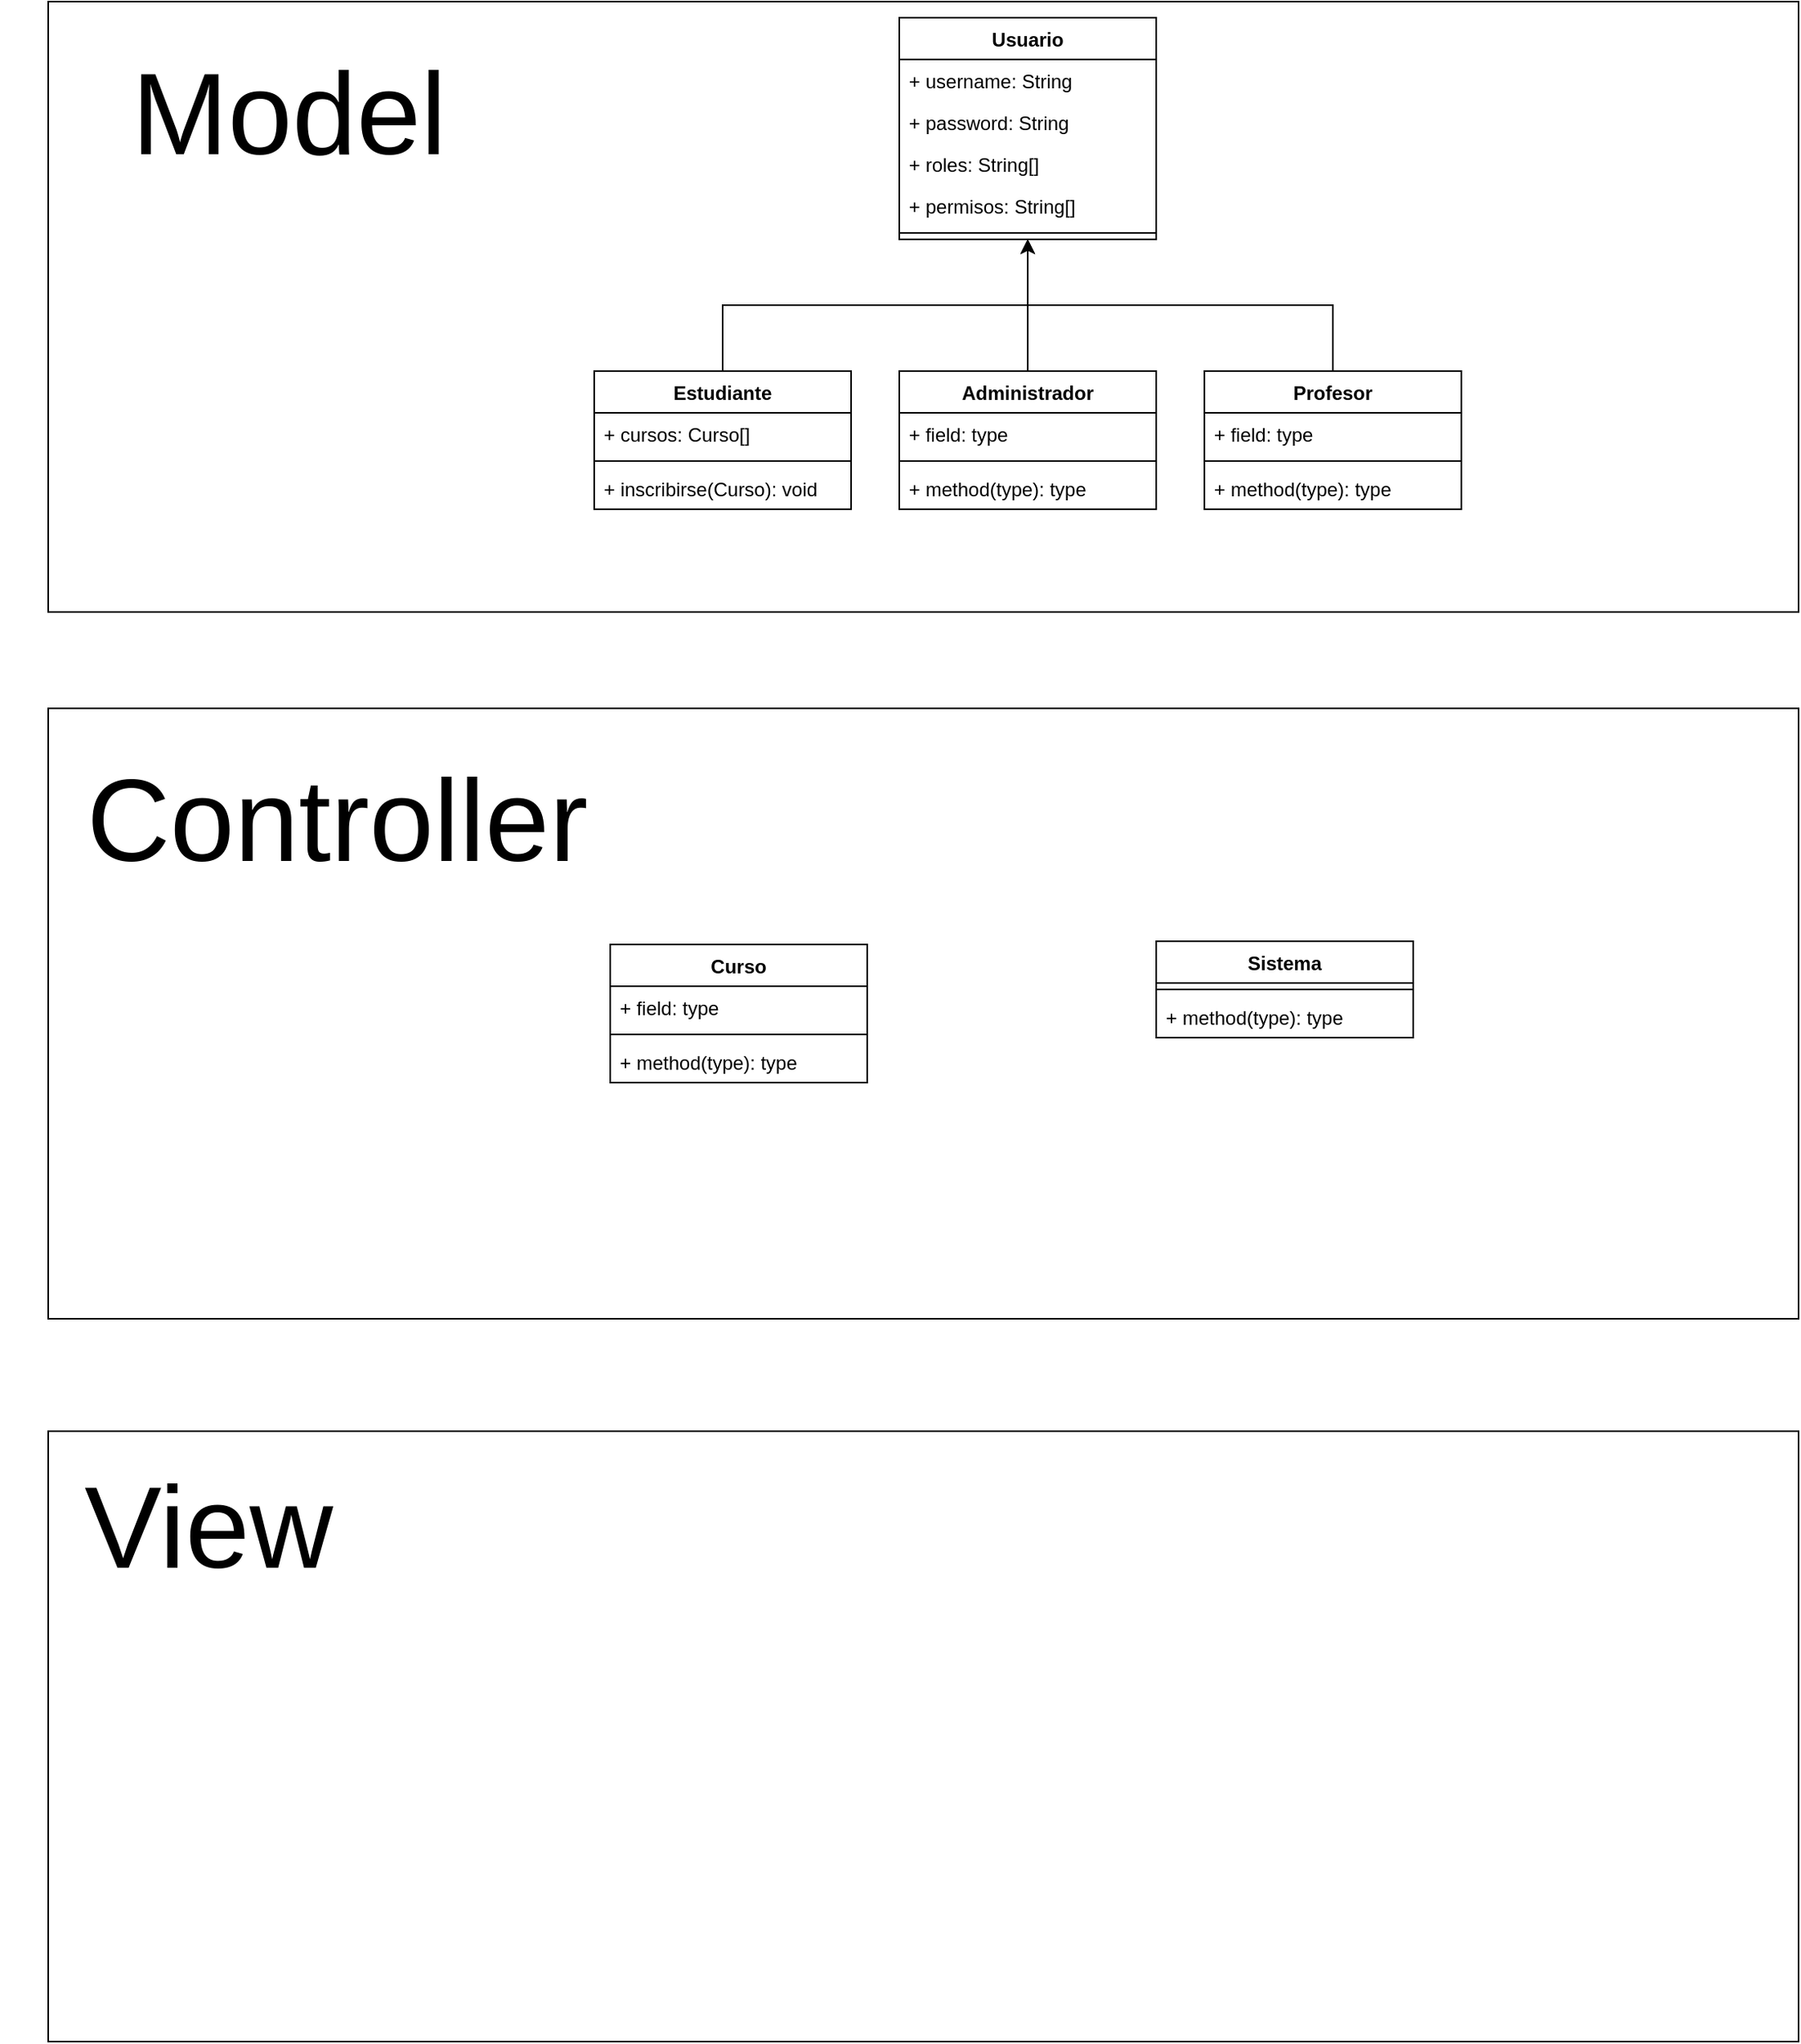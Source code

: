 <mxfile version="21.4.0" type="github" pages="2">
  <diagram name="Diagrama de clases" id="QBbL7el1UoL6svfnOJvB">
    <mxGraphModel dx="1632" dy="704" grid="1" gridSize="10" guides="1" tooltips="1" connect="1" arrows="1" fold="1" page="1" pageScale="1" pageWidth="827" pageHeight="1169" math="0" shadow="0">
      <root>
        <mxCell id="0" />
        <mxCell id="1" parent="0" />
        <mxCell id="73bGlY0so8Z3upH3C3ya-1" value="" style="rounded=0;whiteSpace=wrap;html=1;" vertex="1" parent="1">
          <mxGeometry width="1090" height="380" as="geometry" />
        </mxCell>
        <mxCell id="73bGlY0so8Z3upH3C3ya-2" value="&lt;font style=&quot;font-size: 72px;&quot;&gt;Model&lt;/font&gt;" style="text;html=1;strokeColor=none;fillColor=none;align=center;verticalAlign=middle;whiteSpace=wrap;rounded=0;" vertex="1" parent="1">
          <mxGeometry x="20" y="10" width="260" height="120" as="geometry" />
        </mxCell>
        <mxCell id="73bGlY0so8Z3upH3C3ya-3" value="" style="rounded=0;whiteSpace=wrap;html=1;" vertex="1" parent="1">
          <mxGeometry y="440" width="1090" height="380" as="geometry" />
        </mxCell>
        <mxCell id="73bGlY0so8Z3upH3C3ya-4" value="&lt;font style=&quot;font-size: 72px;&quot;&gt;Controller&lt;/font&gt;" style="text;html=1;strokeColor=none;fillColor=none;align=center;verticalAlign=middle;whiteSpace=wrap;rounded=0;" vertex="1" parent="1">
          <mxGeometry x="50" y="450" width="260" height="120" as="geometry" />
        </mxCell>
        <mxCell id="Gk_cWEBh4F6t9IsezN-V-1" value="" style="rounded=0;whiteSpace=wrap;html=1;" vertex="1" parent="1">
          <mxGeometry y="890" width="1090" height="380" as="geometry" />
        </mxCell>
        <mxCell id="Gk_cWEBh4F6t9IsezN-V-2" value="&lt;font style=&quot;font-size: 72px;&quot;&gt;View&lt;/font&gt;" style="text;html=1;strokeColor=none;fillColor=none;align=center;verticalAlign=middle;whiteSpace=wrap;rounded=0;" vertex="1" parent="1">
          <mxGeometry x="-30" y="890" width="260" height="120" as="geometry" />
        </mxCell>
        <mxCell id="Gk_cWEBh4F6t9IsezN-V-38" style="edgeStyle=orthogonalEdgeStyle;rounded=0;orthogonalLoop=1;jettySize=auto;html=1;exitX=0.5;exitY=0;exitDx=0;exitDy=0;" edge="1" parent="1" source="Gk_cWEBh4F6t9IsezN-V-4" target="Gk_cWEBh4F6t9IsezN-V-24">
          <mxGeometry relative="1" as="geometry" />
        </mxCell>
        <mxCell id="Gk_cWEBh4F6t9IsezN-V-4" value="Estudiante" style="swimlane;fontStyle=1;align=center;verticalAlign=top;childLayout=stackLayout;horizontal=1;startSize=26;horizontalStack=0;resizeParent=1;resizeParentMax=0;resizeLast=0;collapsible=1;marginBottom=0;whiteSpace=wrap;html=1;" vertex="1" parent="1">
          <mxGeometry x="340" y="230" width="160" height="86" as="geometry" />
        </mxCell>
        <mxCell id="Gk_cWEBh4F6t9IsezN-V-5" value="+ cursos: Curso[]" style="text;strokeColor=none;fillColor=none;align=left;verticalAlign=top;spacingLeft=4;spacingRight=4;overflow=hidden;rotatable=0;points=[[0,0.5],[1,0.5]];portConstraint=eastwest;whiteSpace=wrap;html=1;" vertex="1" parent="Gk_cWEBh4F6t9IsezN-V-4">
          <mxGeometry y="26" width="160" height="26" as="geometry" />
        </mxCell>
        <mxCell id="Gk_cWEBh4F6t9IsezN-V-6" value="" style="line;strokeWidth=1;fillColor=none;align=left;verticalAlign=middle;spacingTop=-1;spacingLeft=3;spacingRight=3;rotatable=0;labelPosition=right;points=[];portConstraint=eastwest;strokeColor=inherit;" vertex="1" parent="Gk_cWEBh4F6t9IsezN-V-4">
          <mxGeometry y="52" width="160" height="8" as="geometry" />
        </mxCell>
        <mxCell id="Gk_cWEBh4F6t9IsezN-V-7" value="+ inscribirse(Curso): void" style="text;strokeColor=none;fillColor=none;align=left;verticalAlign=top;spacingLeft=4;spacingRight=4;overflow=hidden;rotatable=0;points=[[0,0.5],[1,0.5]];portConstraint=eastwest;whiteSpace=wrap;html=1;" vertex="1" parent="Gk_cWEBh4F6t9IsezN-V-4">
          <mxGeometry y="60" width="160" height="26" as="geometry" />
        </mxCell>
        <mxCell id="Gk_cWEBh4F6t9IsezN-V-8" value="Curso" style="swimlane;fontStyle=1;align=center;verticalAlign=top;childLayout=stackLayout;horizontal=1;startSize=26;horizontalStack=0;resizeParent=1;resizeParentMax=0;resizeLast=0;collapsible=1;marginBottom=0;whiteSpace=wrap;html=1;" vertex="1" parent="1">
          <mxGeometry x="350" y="587" width="160" height="86" as="geometry" />
        </mxCell>
        <mxCell id="Gk_cWEBh4F6t9IsezN-V-9" value="+ field: type" style="text;strokeColor=none;fillColor=none;align=left;verticalAlign=top;spacingLeft=4;spacingRight=4;overflow=hidden;rotatable=0;points=[[0,0.5],[1,0.5]];portConstraint=eastwest;whiteSpace=wrap;html=1;" vertex="1" parent="Gk_cWEBh4F6t9IsezN-V-8">
          <mxGeometry y="26" width="160" height="26" as="geometry" />
        </mxCell>
        <mxCell id="Gk_cWEBh4F6t9IsezN-V-10" value="" style="line;strokeWidth=1;fillColor=none;align=left;verticalAlign=middle;spacingTop=-1;spacingLeft=3;spacingRight=3;rotatable=0;labelPosition=right;points=[];portConstraint=eastwest;strokeColor=inherit;" vertex="1" parent="Gk_cWEBh4F6t9IsezN-V-8">
          <mxGeometry y="52" width="160" height="8" as="geometry" />
        </mxCell>
        <mxCell id="Gk_cWEBh4F6t9IsezN-V-11" value="+ method(type): type" style="text;strokeColor=none;fillColor=none;align=left;verticalAlign=top;spacingLeft=4;spacingRight=4;overflow=hidden;rotatable=0;points=[[0,0.5],[1,0.5]];portConstraint=eastwest;whiteSpace=wrap;html=1;" vertex="1" parent="Gk_cWEBh4F6t9IsezN-V-8">
          <mxGeometry y="60" width="160" height="26" as="geometry" />
        </mxCell>
        <mxCell id="Gk_cWEBh4F6t9IsezN-V-39" style="edgeStyle=orthogonalEdgeStyle;rounded=0;orthogonalLoop=1;jettySize=auto;html=1;exitX=0.5;exitY=0;exitDx=0;exitDy=0;" edge="1" parent="1" source="Gk_cWEBh4F6t9IsezN-V-12" target="Gk_cWEBh4F6t9IsezN-V-24">
          <mxGeometry relative="1" as="geometry" />
        </mxCell>
        <mxCell id="Gk_cWEBh4F6t9IsezN-V-12" value="Profesor" style="swimlane;fontStyle=1;align=center;verticalAlign=top;childLayout=stackLayout;horizontal=1;startSize=26;horizontalStack=0;resizeParent=1;resizeParentMax=0;resizeLast=0;collapsible=1;marginBottom=0;whiteSpace=wrap;html=1;" vertex="1" parent="1">
          <mxGeometry x="720" y="230" width="160" height="86" as="geometry" />
        </mxCell>
        <mxCell id="Gk_cWEBh4F6t9IsezN-V-13" value="+ field: type" style="text;strokeColor=none;fillColor=none;align=left;verticalAlign=top;spacingLeft=4;spacingRight=4;overflow=hidden;rotatable=0;points=[[0,0.5],[1,0.5]];portConstraint=eastwest;whiteSpace=wrap;html=1;" vertex="1" parent="Gk_cWEBh4F6t9IsezN-V-12">
          <mxGeometry y="26" width="160" height="26" as="geometry" />
        </mxCell>
        <mxCell id="Gk_cWEBh4F6t9IsezN-V-14" value="" style="line;strokeWidth=1;fillColor=none;align=left;verticalAlign=middle;spacingTop=-1;spacingLeft=3;spacingRight=3;rotatable=0;labelPosition=right;points=[];portConstraint=eastwest;strokeColor=inherit;" vertex="1" parent="Gk_cWEBh4F6t9IsezN-V-12">
          <mxGeometry y="52" width="160" height="8" as="geometry" />
        </mxCell>
        <mxCell id="Gk_cWEBh4F6t9IsezN-V-15" value="+ method(type): type" style="text;strokeColor=none;fillColor=none;align=left;verticalAlign=top;spacingLeft=4;spacingRight=4;overflow=hidden;rotatable=0;points=[[0,0.5],[1,0.5]];portConstraint=eastwest;whiteSpace=wrap;html=1;" vertex="1" parent="Gk_cWEBh4F6t9IsezN-V-12">
          <mxGeometry y="60" width="160" height="26" as="geometry" />
        </mxCell>
        <mxCell id="Gk_cWEBh4F6t9IsezN-V-37" style="edgeStyle=orthogonalEdgeStyle;rounded=0;orthogonalLoop=1;jettySize=auto;html=1;exitX=0.5;exitY=0;exitDx=0;exitDy=0;" edge="1" parent="1" source="Gk_cWEBh4F6t9IsezN-V-16" target="Gk_cWEBh4F6t9IsezN-V-24">
          <mxGeometry relative="1" as="geometry" />
        </mxCell>
        <mxCell id="Gk_cWEBh4F6t9IsezN-V-16" value="Administrador" style="swimlane;fontStyle=1;align=center;verticalAlign=top;childLayout=stackLayout;horizontal=1;startSize=26;horizontalStack=0;resizeParent=1;resizeParentMax=0;resizeLast=0;collapsible=1;marginBottom=0;whiteSpace=wrap;html=1;" vertex="1" parent="1">
          <mxGeometry x="530" y="230" width="160" height="86" as="geometry" />
        </mxCell>
        <mxCell id="Gk_cWEBh4F6t9IsezN-V-17" value="+ field: type" style="text;strokeColor=none;fillColor=none;align=left;verticalAlign=top;spacingLeft=4;spacingRight=4;overflow=hidden;rotatable=0;points=[[0,0.5],[1,0.5]];portConstraint=eastwest;whiteSpace=wrap;html=1;" vertex="1" parent="Gk_cWEBh4F6t9IsezN-V-16">
          <mxGeometry y="26" width="160" height="26" as="geometry" />
        </mxCell>
        <mxCell id="Gk_cWEBh4F6t9IsezN-V-18" value="" style="line;strokeWidth=1;fillColor=none;align=left;verticalAlign=middle;spacingTop=-1;spacingLeft=3;spacingRight=3;rotatable=0;labelPosition=right;points=[];portConstraint=eastwest;strokeColor=inherit;" vertex="1" parent="Gk_cWEBh4F6t9IsezN-V-16">
          <mxGeometry y="52" width="160" height="8" as="geometry" />
        </mxCell>
        <mxCell id="Gk_cWEBh4F6t9IsezN-V-19" value="+ method(type): type" style="text;strokeColor=none;fillColor=none;align=left;verticalAlign=top;spacingLeft=4;spacingRight=4;overflow=hidden;rotatable=0;points=[[0,0.5],[1,0.5]];portConstraint=eastwest;whiteSpace=wrap;html=1;" vertex="1" parent="Gk_cWEBh4F6t9IsezN-V-16">
          <mxGeometry y="60" width="160" height="26" as="geometry" />
        </mxCell>
        <mxCell id="Gk_cWEBh4F6t9IsezN-V-24" value="Usuario" style="swimlane;fontStyle=1;align=center;verticalAlign=top;childLayout=stackLayout;horizontal=1;startSize=26;horizontalStack=0;resizeParent=1;resizeParentMax=0;resizeLast=0;collapsible=1;marginBottom=0;whiteSpace=wrap;html=1;" vertex="1" parent="1">
          <mxGeometry x="530" y="10" width="160" height="138" as="geometry" />
        </mxCell>
        <mxCell id="Gk_cWEBh4F6t9IsezN-V-25" value="+ username: String" style="text;strokeColor=none;fillColor=none;align=left;verticalAlign=top;spacingLeft=4;spacingRight=4;overflow=hidden;rotatable=0;points=[[0,0.5],[1,0.5]];portConstraint=eastwest;whiteSpace=wrap;html=1;" vertex="1" parent="Gk_cWEBh4F6t9IsezN-V-24">
          <mxGeometry y="26" width="160" height="26" as="geometry" />
        </mxCell>
        <mxCell id="Gk_cWEBh4F6t9IsezN-V-36" value="+ password: String" style="text;strokeColor=none;fillColor=none;align=left;verticalAlign=top;spacingLeft=4;spacingRight=4;overflow=hidden;rotatable=0;points=[[0,0.5],[1,0.5]];portConstraint=eastwest;whiteSpace=wrap;html=1;" vertex="1" parent="Gk_cWEBh4F6t9IsezN-V-24">
          <mxGeometry y="52" width="160" height="26" as="geometry" />
        </mxCell>
        <mxCell id="Gk_cWEBh4F6t9IsezN-V-40" value="+ roles: String[]" style="text;strokeColor=none;fillColor=none;align=left;verticalAlign=top;spacingLeft=4;spacingRight=4;overflow=hidden;rotatable=0;points=[[0,0.5],[1,0.5]];portConstraint=eastwest;whiteSpace=wrap;html=1;" vertex="1" parent="Gk_cWEBh4F6t9IsezN-V-24">
          <mxGeometry y="78" width="160" height="26" as="geometry" />
        </mxCell>
        <mxCell id="Gk_cWEBh4F6t9IsezN-V-41" value="+ permisos: String[]" style="text;strokeColor=none;fillColor=none;align=left;verticalAlign=top;spacingLeft=4;spacingRight=4;overflow=hidden;rotatable=0;points=[[0,0.5],[1,0.5]];portConstraint=eastwest;whiteSpace=wrap;html=1;" vertex="1" parent="Gk_cWEBh4F6t9IsezN-V-24">
          <mxGeometry y="104" width="160" height="26" as="geometry" />
        </mxCell>
        <mxCell id="Gk_cWEBh4F6t9IsezN-V-26" value="" style="line;strokeWidth=1;fillColor=none;align=left;verticalAlign=middle;spacingTop=-1;spacingLeft=3;spacingRight=3;rotatable=0;labelPosition=right;points=[];portConstraint=eastwest;strokeColor=inherit;" vertex="1" parent="Gk_cWEBh4F6t9IsezN-V-24">
          <mxGeometry y="130" width="160" height="8" as="geometry" />
        </mxCell>
        <mxCell id="Gk_cWEBh4F6t9IsezN-V-28" value="Sistema" style="swimlane;fontStyle=1;align=center;verticalAlign=top;childLayout=stackLayout;horizontal=1;startSize=26;horizontalStack=0;resizeParent=1;resizeParentMax=0;resizeLast=0;collapsible=1;marginBottom=0;whiteSpace=wrap;html=1;" vertex="1" parent="1">
          <mxGeometry x="690" y="585" width="160" height="60" as="geometry" />
        </mxCell>
        <mxCell id="Gk_cWEBh4F6t9IsezN-V-30" value="" style="line;strokeWidth=1;fillColor=none;align=left;verticalAlign=middle;spacingTop=-1;spacingLeft=3;spacingRight=3;rotatable=0;labelPosition=right;points=[];portConstraint=eastwest;strokeColor=inherit;" vertex="1" parent="Gk_cWEBh4F6t9IsezN-V-28">
          <mxGeometry y="26" width="160" height="8" as="geometry" />
        </mxCell>
        <mxCell id="Gk_cWEBh4F6t9IsezN-V-31" value="+ method(type): type" style="text;strokeColor=none;fillColor=none;align=left;verticalAlign=top;spacingLeft=4;spacingRight=4;overflow=hidden;rotatable=0;points=[[0,0.5],[1,0.5]];portConstraint=eastwest;whiteSpace=wrap;html=1;" vertex="1" parent="Gk_cWEBh4F6t9IsezN-V-28">
          <mxGeometry y="34" width="160" height="26" as="geometry" />
        </mxCell>
      </root>
    </mxGraphModel>
  </diagram>
  <diagram id="-2WuTaImzSwbZsCyglxW" name="Diagrama de casos de uso">
    <mxGraphModel grid="1" page="1" gridSize="10" guides="1" tooltips="1" connect="1" arrows="1" fold="1" pageScale="1" pageWidth="827" pageHeight="1169" math="0" shadow="0">
      <root>
        <mxCell id="0" />
        <mxCell id="1" parent="0" />
        <mxCell id="EkwNHCearNUyfbGUAOeU-1" value="" style="rounded=0;whiteSpace=wrap;html=1;" vertex="1" parent="1">
          <mxGeometry width="690" height="740" as="geometry" />
        </mxCell>
        <mxCell id="EkwNHCearNUyfbGUAOeU-2" value="Diagrama de casos de uso" style="text;html=1;strokeColor=none;fillColor=none;align=center;verticalAlign=middle;whiteSpace=wrap;rounded=0;fontSize=21;" vertex="1" parent="1">
          <mxGeometry x="340" y="-130" width="300" height="60" as="geometry" />
        </mxCell>
        <mxCell id="EkwNHCearNUyfbGUAOeU-3" value="Sistema para centro de aprendizaje" style="text;html=1;strokeColor=none;fillColor=none;align=center;verticalAlign=middle;whiteSpace=wrap;rounded=0;" vertex="1" parent="1">
          <mxGeometry x="155" y="10" width="200" height="30" as="geometry" />
        </mxCell>
        <mxCell id="EkwNHCearNUyfbGUAOeU-5" value="Administradores" style="shape=umlActor;verticalLabelPosition=bottom;verticalAlign=top;html=1;outlineConnect=0;" vertex="1" parent="1">
          <mxGeometry x="-60" y="60" width="60" height="120" as="geometry" />
        </mxCell>
        <mxCell id="28_HmdyWbX2J84_J4Alj-1" value="Planificar cursos" style="ellipse;whiteSpace=wrap;html=1;" vertex="1" parent="1">
          <mxGeometry x="390" y="90" width="90" height="50" as="geometry" />
        </mxCell>
        <mxCell id="M1fn-HkXDXHj6PjqMFjV-1" value="Estudiante" style="shape=umlActor;verticalLabelPosition=bottom;verticalAlign=top;html=1;outlineConnect=0;" vertex="1" parent="1">
          <mxGeometry x="-40" y="610" width="55" height="100" as="geometry" />
        </mxCell>
        <mxCell id="28_HmdyWbX2J84_J4Alj-2" value="Definir contenidos, estructuras y fechas de cursos" style="ellipse;whiteSpace=wrap;html=1;" vertex="1" parent="1">
          <mxGeometry x="535" y="60" width="150" height="50" as="geometry" />
        </mxCell>
        <mxCell id="EkwNHCearNUyfbGUAOeU-9" value="Crear rol de usuario" style="ellipse;whiteSpace=wrap;html=1;" vertex="1" parent="1">
          <mxGeometry x="100" y="50" width="90" height="50" as="geometry" />
        </mxCell>
        <mxCell id="28_HmdyWbX2J84_J4Alj-3" value="Diseñar y cargar evaluaciones, tareas y material." style="ellipse;whiteSpace=wrap;html=1;" vertex="1" parent="1">
          <mxGeometry x="550" y="120" width="130" height="60" as="geometry" />
        </mxCell>
        <mxCell id="M1fn-HkXDXHj6PjqMFjV-3" value="registrar&amp;nbsp;" style="ellipse;whiteSpace=wrap;html=1;" vertex="1" parent="1">
          <mxGeometry x="90" y="580" width="90" height="50" as="geometry" />
        </mxCell>
        <mxCell id="28_HmdyWbX2J84_J4Alj-4" value="Dar retroalimentación" style="ellipse;whiteSpace=wrap;html=1;" vertex="1" parent="1">
          <mxGeometry x="430" y="195" width="105" height="50" as="geometry" />
        </mxCell>
        <mxCell id="EkwNHCearNUyfbGUAOeU-10" value="Gestionar rol de usuario" style="ellipse;whiteSpace=wrap;html=1;" vertex="1" parent="1">
          <mxGeometry x="80" y="110" width="110" height="50" as="geometry" />
        </mxCell>
        <mxCell id="28_HmdyWbX2J84_J4Alj-5" value="Crear foros" style="ellipse;whiteSpace=wrap;html=1;" vertex="1" parent="1">
          <mxGeometry x="599" y="200" width="86" height="40" as="geometry" />
        </mxCell>
        <mxCell id="M1fn-HkXDXHj6PjqMFjV-4" value="acceder a la plataforma&amp;nbsp;" style="ellipse;whiteSpace=wrap;html=1;" vertex="1" parent="1">
          <mxGeometry x="80" y="670" width="90" height="50" as="geometry" />
        </mxCell>
        <mxCell id="28_HmdyWbX2J84_J4Alj-6" value="Comunicarse con soporte técnico" style="ellipse;whiteSpace=wrap;html=1;" vertex="1" parent="1">
          <mxGeometry x="562" y="270" width="110" height="60" as="geometry" />
        </mxCell>
        <mxCell id="EkwNHCearNUyfbGUAOeU-11" value="Asignar permisos" style="ellipse;whiteSpace=wrap;html=1;" vertex="1" parent="1">
          <mxGeometry x="90" y="170" width="110" height="50" as="geometry" />
        </mxCell>
        <mxCell id="28_HmdyWbX2J84_J4Alj-9" value="" style="endArrow=none;html=1;rounded=0;exitX=1;exitY=0.5;exitDx=0;exitDy=0;entryX=0.25;entryY=0.1;entryDx=0;entryDy=0;entryPerimeter=0;" edge="1" parent="1" source="28_HmdyWbX2J84_J4Alj-2" target="EkwNHCearNUyfbGUAOeU-4">
          <mxGeometry width="50" height="50" relative="1" as="geometry">
            <mxPoint x="755" y="100" as="sourcePoint" />
            <mxPoint x="885" y="130" as="targetPoint" />
          </mxGeometry>
        </mxCell>
        <mxCell id="EkwNHCearNUyfbGUAOeU-12" value="Definir curso" style="ellipse;whiteSpace=wrap;html=1;" vertex="1" parent="1">
          <mxGeometry x="85" y="230" width="120" height="50" as="geometry" />
        </mxCell>
        <mxCell id="M1fn-HkXDXHj6PjqMFjV-5" value="Revisar registro&amp;nbsp;" style="ellipse;whiteSpace=wrap;html=1;" vertex="1" parent="1">
          <mxGeometry x="220" y="610" width="100" height="50" as="geometry" />
        </mxCell>
        <mxCell id="28_HmdyWbX2J84_J4Alj-11" value="" style="endArrow=none;html=1;rounded=0;exitX=1;exitY=0.5;exitDx=0;exitDy=0;" edge="1" parent="1" source="28_HmdyWbX2J84_J4Alj-5" target="EkwNHCearNUyfbGUAOeU-4">
          <mxGeometry width="50" height="50" relative="1" as="geometry">
            <mxPoint x="745" y="280" as="sourcePoint" />
            <mxPoint x="855" y="217.5" as="targetPoint" />
          </mxGeometry>
        </mxCell>
        <mxCell id="M1fn-HkXDXHj6PjqMFjV-8" value="" style="endArrow=none;html=1;rounded=0;entryX=0.044;entryY=0.68;entryDx=0;entryDy=0;entryPerimeter=0;exitX=0.5;exitY=0.5;exitDx=0;exitDy=0;exitPerimeter=0;" edge="1" parent="1" source="M1fn-HkXDXHj6PjqMFjV-1" target="M1fn-HkXDXHj6PjqMFjV-3">
          <mxGeometry width="50" height="50" relative="1" as="geometry">
            <mxPoint x="30" y="640" as="sourcePoint" />
            <mxPoint x="150" y="220" as="targetPoint" />
          </mxGeometry>
        </mxCell>
        <mxCell id="28_HmdyWbX2J84_J4Alj-12" value="" style="endArrow=none;html=1;rounded=0;exitX=1;exitY=0.5;exitDx=0;exitDy=0;" edge="1" parent="1" source="28_HmdyWbX2J84_J4Alj-6" target="EkwNHCearNUyfbGUAOeU-4">
          <mxGeometry width="50" height="50" relative="1" as="geometry">
            <mxPoint x="697.0" y="290" as="sourcePoint" />
            <mxPoint x="855" y="235.0" as="targetPoint" />
          </mxGeometry>
        </mxCell>
        <mxCell id="M1fn-HkXDXHj6PjqMFjV-9" value="" style="endArrow=none;html=1;rounded=0;entryX=0;entryY=0.5;entryDx=0;entryDy=0;" edge="1" parent="1" target="M1fn-HkXDXHj6PjqMFjV-4">
          <mxGeometry width="50" height="50" relative="1" as="geometry">
            <mxPoint x="-10" y="660" as="sourcePoint" />
            <mxPoint x="150" y="220" as="targetPoint" />
          </mxGeometry>
        </mxCell>
        <mxCell id="28_HmdyWbX2J84_J4Alj-13" value="" style="endArrow=none;dashed=1;html=1;dashPattern=1 3;strokeWidth=2;rounded=0;entryX=0;entryY=0.5;entryDx=0;entryDy=0;exitX=1;exitY=0.5;exitDx=0;exitDy=0;" edge="1" parent="1" source="28_HmdyWbX2J84_J4Alj-1" target="28_HmdyWbX2J84_J4Alj-2">
          <mxGeometry width="50" height="50" relative="1" as="geometry">
            <mxPoint x="125" y="90" as="sourcePoint" />
            <mxPoint x="200" y="40" as="targetPoint" />
          </mxGeometry>
        </mxCell>
        <mxCell id="M1fn-HkXDXHj6PjqMFjV-10" value="" style="endArrow=none;dashed=1;html=1;rounded=0;entryX=0.978;entryY=0.64;entryDx=0;entryDy=0;entryPerimeter=0;exitX=0;exitY=0;exitDx=0;exitDy=0;" edge="1" parent="1" source="M1fn-HkXDXHj6PjqMFjV-5" target="M1fn-HkXDXHj6PjqMFjV-3">
          <mxGeometry width="50" height="50" relative="1" as="geometry">
            <mxPoint x="100" y="270" as="sourcePoint" />
            <mxPoint x="150" y="220" as="targetPoint" />
          </mxGeometry>
        </mxCell>
        <mxCell id="28_HmdyWbX2J84_J4Alj-14" value="" style="endArrow=none;dashed=1;html=1;dashPattern=1 3;strokeWidth=2;rounded=0;entryX=0;entryY=0.5;entryDx=0;entryDy=0;exitX=1;exitY=0.5;exitDx=0;exitDy=0;" edge="1" parent="1" source="28_HmdyWbX2J84_J4Alj-1" target="28_HmdyWbX2J84_J4Alj-3">
          <mxGeometry width="50" height="50" relative="1" as="geometry">
            <mxPoint x="205" y="250" as="sourcePoint" />
            <mxPoint x="255" y="200" as="targetPoint" />
          </mxGeometry>
        </mxCell>
        <mxCell id="M1fn-HkXDXHj6PjqMFjV-12" value="" style="endArrow=none;dashed=1;html=1;dashPattern=1 3;strokeWidth=2;rounded=0;entryX=0.33;entryY=1.04;entryDx=0;entryDy=0;entryPerimeter=0;exitX=0.944;exitY=0.7;exitDx=0;exitDy=0;exitPerimeter=0;" edge="1" parent="1" source="M1fn-HkXDXHj6PjqMFjV-4" target="M1fn-HkXDXHj6PjqMFjV-5">
          <mxGeometry width="50" height="50" relative="1" as="geometry">
            <mxPoint x="100" y="270" as="sourcePoint" />
            <mxPoint x="150" y="220" as="targetPoint" />
          </mxGeometry>
        </mxCell>
        <mxCell id="28_HmdyWbX2J84_J4Alj-15" value="" style="endArrow=none;dashed=1;html=1;dashPattern=1 3;strokeWidth=2;rounded=0;entryX=0;entryY=0.5;entryDx=0;entryDy=0;exitX=1;exitY=0.5;exitDx=0;exitDy=0;" edge="1" parent="1" source="28_HmdyWbX2J84_J4Alj-4" target="28_HmdyWbX2J84_J4Alj-5">
          <mxGeometry width="50" height="50" relative="1" as="geometry">
            <mxPoint x="560" y="220" as="sourcePoint" />
            <mxPoint x="585" y="310" as="targetPoint" />
          </mxGeometry>
        </mxCell>
        <mxCell id="M1fn-HkXDXHj6PjqMFjV-13" value="&amp;lt;&amp;lt;include&amp;gt;&amp;gt;" style="text;html=1;strokeColor=none;fillColor=none;align=center;verticalAlign=middle;whiteSpace=wrap;rounded=0;rotation=5;" vertex="1" parent="1">
          <mxGeometry x="190" y="580" width="60" height="30" as="geometry" />
        </mxCell>
        <mxCell id="28_HmdyWbX2J84_J4Alj-17" value="" style="endArrow=none;html=1;rounded=0;exitX=1;exitY=0.5;exitDx=0;exitDy=0;entryX=0.25;entryY=0.1;entryDx=0;entryDy=0;entryPerimeter=0;" edge="1" parent="1" source="28_HmdyWbX2J84_J4Alj-3" target="EkwNHCearNUyfbGUAOeU-4">
          <mxGeometry width="50" height="50" relative="1" as="geometry">
            <mxPoint x="680" y="150" as="sourcePoint" />
            <mxPoint x="885" y="130" as="targetPoint" />
          </mxGeometry>
        </mxCell>
        <mxCell id="EkwNHCearNUyfbGUAOeU-4" value="Profesor" style="shape=umlActor;verticalLabelPosition=bottom;verticalAlign=top;html=1;outlineConnect=0;" vertex="1" parent="1">
          <mxGeometry x="790" y="120" width="60" height="120" as="geometry" />
        </mxCell>
      </root>
    </mxGraphModel>
  </diagram>
</mxfile>
